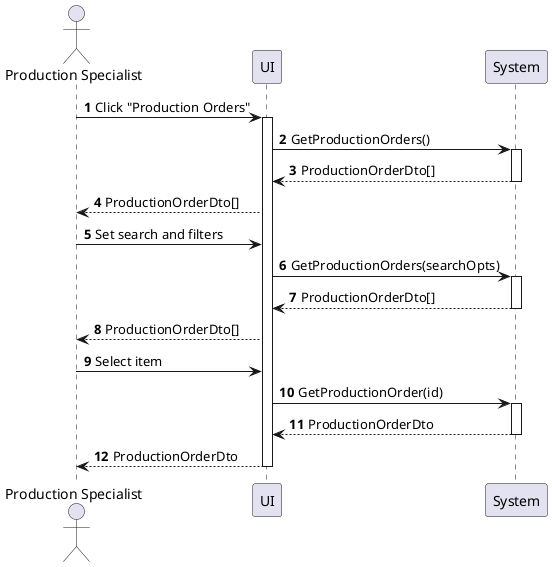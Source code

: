@startuml production-order-view
autonumber

actor "Production Specialist" as a
participant UI as f
participant System as b

a -> f : Click "Production Orders"
activate f
f -> b : GetProductionOrders()
activate b
return ProductionOrderDto[]
f --> a : ProductionOrderDto[]
a -> f : Set search and filters
f -> b : GetProductionOrders(searchOpts)
activate b
return ProductionOrderDto[]
f --> a : ProductionOrderDto[]
a -> f : Select item
f -> b : GetProductionOrder(id)
activate b
return ProductionOrderDto
return ProductionOrderDto
@enduml
